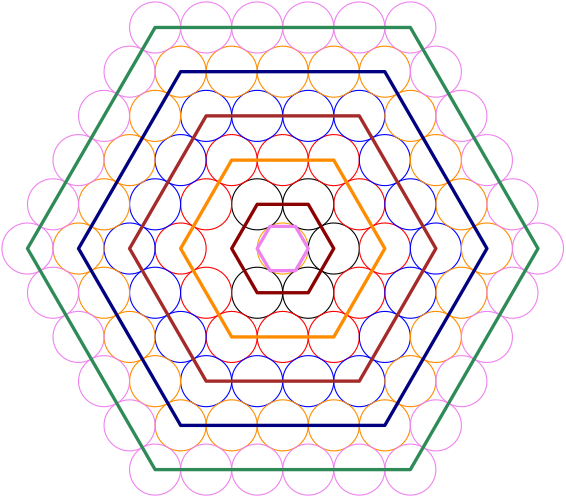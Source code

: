 <?xml version="1.0"?>
<!DOCTYPE ipe SYSTEM "ipe.dtd">
<ipe version="70107" creator="Ipe 7.1.8">
<info created="D:20150514141954" modified="D:20151111160916"/>
<ipestyle name="basic">
<symbol name="arrow/arc(spx)">
<path stroke="sym-stroke" fill="sym-stroke" pen="sym-pen">
0 0 m
-1 0.333 l
-1 -0.333 l
h
</path>
</symbol>
<symbol name="arrow/farc(spx)">
<path stroke="sym-stroke" fill="white" pen="sym-pen">
0 0 m
-1 0.333 l
-1 -0.333 l
h
</path>
</symbol>
<symbol name="arrow/ptarc(spx)">
<path stroke="sym-stroke" fill="sym-stroke" pen="sym-pen">
0 0 m
-1 0.333 l
-0.8 0 l
-1 -0.333 l
h
</path>
</symbol>
<symbol name="arrow/fptarc(spx)">
<path stroke="sym-stroke" fill="white" pen="sym-pen">
0 0 m
-1 0.333 l
-0.8 0 l
-1 -0.333 l
h
</path>
</symbol>
<symbol name="mark/circle(sx)" transformations="translations">
<path fill="sym-stroke">
0.6 0 0 0.6 0 0 e
0.4 0 0 0.4 0 0 e
</path>
</symbol>
<symbol name="mark/disk(sx)" transformations="translations">
<path fill="sym-stroke">
0.6 0 0 0.6 0 0 e
</path>
</symbol>
<symbol name="mark/fdisk(sfx)" transformations="translations">
<group>
<path fill="sym-fill">
0.5 0 0 0.5 0 0 e
</path>
<path fill="sym-stroke" fillrule="eofill">
0.6 0 0 0.6 0 0 e
0.4 0 0 0.4 0 0 e
</path>
</group>
</symbol>
<symbol name="mark/box(sx)" transformations="translations">
<path fill="sym-stroke" fillrule="eofill">
-0.6 -0.6 m
0.6 -0.6 l
0.6 0.6 l
-0.6 0.6 l
h
-0.4 -0.4 m
0.4 -0.4 l
0.4 0.4 l
-0.4 0.4 l
h
</path>
</symbol>
<symbol name="mark/square(sx)" transformations="translations">
<path fill="sym-stroke">
-0.6 -0.6 m
0.6 -0.6 l
0.6 0.6 l
-0.6 0.6 l
h
</path>
</symbol>
<symbol name="mark/fsquare(sfx)" transformations="translations">
<group>
<path fill="sym-fill">
-0.5 -0.5 m
0.5 -0.5 l
0.5 0.5 l
-0.5 0.5 l
h
</path>
<path fill="sym-stroke" fillrule="eofill">
-0.6 -0.6 m
0.6 -0.6 l
0.6 0.6 l
-0.6 0.6 l
h
-0.4 -0.4 m
0.4 -0.4 l
0.4 0.4 l
-0.4 0.4 l
h
</path>
</group>
</symbol>
<symbol name="mark/cross(sx)" transformations="translations">
<group>
<path fill="sym-stroke">
-0.43 -0.57 m
0.57 0.43 l
0.43 0.57 l
-0.57 -0.43 l
h
</path>
<path fill="sym-stroke">
-0.43 0.57 m
0.57 -0.43 l
0.43 -0.57 l
-0.57 0.43 l
h
</path>
</group>
</symbol>
<symbol name="arrow/fnormal(spx)">
<path stroke="sym-stroke" fill="white" pen="sym-pen">
0 0 m
-1 0.333 l
-1 -0.333 l
h
</path>
</symbol>
<symbol name="arrow/pointed(spx)">
<path stroke="sym-stroke" fill="sym-stroke" pen="sym-pen">
0 0 m
-1 0.333 l
-0.8 0 l
-1 -0.333 l
h
</path>
</symbol>
<symbol name="arrow/fpointed(spx)">
<path stroke="sym-stroke" fill="white" pen="sym-pen">
0 0 m
-1 0.333 l
-0.8 0 l
-1 -0.333 l
h
</path>
</symbol>
<symbol name="arrow/linear(spx)">
<path stroke="sym-stroke" pen="sym-pen">
-1 0.333 m
0 0 l
-1 -0.333 l
</path>
</symbol>
<symbol name="arrow/fdouble(spx)">
<path stroke="sym-stroke" fill="white" pen="sym-pen">
0 0 m
-1 0.333 l
-1 -0.333 l
h
-1 0 m
-2 0.333 l
-2 -0.333 l
h
</path>
</symbol>
<symbol name="arrow/double(spx)">
<path stroke="sym-stroke" fill="sym-stroke" pen="sym-pen">
0 0 m
-1 0.333 l
-1 -0.333 l
h
-1 0 m
-2 0.333 l
-2 -0.333 l
h
</path>
</symbol>
<pen name="heavier" value="0.8"/>
<pen name="fat" value="1.2"/>
<pen name="ultrafat" value="2"/>
<symbolsize name="large" value="5"/>
<symbolsize name="small" value="2"/>
<symbolsize name="tiny" value="1.1"/>
<arrowsize name="large" value="10"/>
<arrowsize name="small" value="5"/>
<arrowsize name="tiny" value="3"/>
<color name="red" value="1 0 0"/>
<color name="green" value="0 1 0"/>
<color name="blue" value="0 0 1"/>
<color name="yellow" value="1 1 0"/>
<color name="orange" value="1 0.647 0"/>
<color name="gold" value="1 0.843 0"/>
<color name="purple" value="0.627 0.125 0.941"/>
<color name="gray" value="0.745"/>
<color name="brown" value="0.647 0.165 0.165"/>
<color name="navy" value="0 0 0.502"/>
<color name="pink" value="1 0.753 0.796"/>
<color name="seagreen" value="0.18 0.545 0.341"/>
<color name="turquoise" value="0.251 0.878 0.816"/>
<color name="violet" value="0.933 0.51 0.933"/>
<color name="darkblue" value="0 0 0.545"/>
<color name="darkcyan" value="0 0.545 0.545"/>
<color name="darkgray" value="0.663"/>
<color name="darkgreen" value="0 0.392 0"/>
<color name="darkmagenta" value="0.545 0 0.545"/>
<color name="darkorange" value="1 0.549 0"/>
<color name="darkred" value="0.545 0 0"/>
<color name="lightblue" value="0.678 0.847 0.902"/>
<color name="lightcyan" value="0.878 1 1"/>
<color name="lightgray" value="0.827"/>
<color name="lightgreen" value="0.565 0.933 0.565"/>
<color name="lightyellow" value="1 1 0.878"/>
<dashstyle name="dashed" value="[4] 0"/>
<dashstyle name="dotted" value="[1 3] 0"/>
<dashstyle name="dash dotted" value="[4 2 1 2] 0"/>
<dashstyle name="dash dot dotted" value="[4 2 1 2 1 2] 0"/>
<textsize name="large" value="\large"/>
<textsize name="Large" value="\Large"/>
<textsize name="LARGE" value="\LARGE"/>
<textsize name="huge" value="\huge"/>
<textsize name="Huge" value="\Huge"/>
<textsize name="small" value="\small"/>
<textsize name="footnote" value="\footnotesize"/>
<textsize name="tiny" value="\tiny"/>
<textstyle name="center" begin="\begin{center}" end="\end{center}"/>
<textstyle name="itemize" begin="\begin{itemize}" end="\end{itemize}"/>
<textstyle name="item" begin="\begin{itemize}\item{}" end="\end{itemize}"/>
<gridsize name="4 pts" value="4"/>
<gridsize name="8 pts (~3 mm)" value="8"/>
<gridsize name="16 pts (~6 mm)" value="16"/>
<gridsize name="32 pts (~12 mm)" value="32"/>
<gridsize name="10 pts (~3.5 mm)" value="10"/>
<gridsize name="20 pts (~7 mm)" value="20"/>
<gridsize name="14 pts (~5 mm)" value="14"/>
<gridsize name="28 pts (~10 mm)" value="28"/>
<gridsize name="56 pts (~20 mm)" value="56"/>
<anglesize name="90 deg" value="90"/>
<anglesize name="60 deg" value="60"/>
<anglesize name="45 deg" value="45"/>
<anglesize name="30 deg" value="30"/>
<anglesize name="22.5 deg" value="22.5"/>
<tiling name="falling" angle="-60" step="4" width="1"/>
<tiling name="rising" angle="30" step="4" width="1"/>
</ipestyle>
<ipestyle name="bigpaper">
<layout paper="10000 6000" origin="0 0" frame="10000 6000"/>
<titlestyle pos="10 10" size="LARGE" color="title"  valign="baseline"/>
</ipestyle>
<page>
<layer name="alpha"/>
<view layers="alpha" active="alpha"/>
<path layer="alpha" matrix="0.28716 0 0 0.28716 3490.06 3064.4" stroke="orange">
32 0 0 32 4544 4608 e
</path>
<path matrix="0.28716 0 0 0.28716 3490.06 3064.4" stroke="black">
32 0 0 32 4608 4608 e
</path>
<path matrix="0.28716 0 0 0.28716 3490.06 3064.4" stroke="black">
32 0 0 32 4512 4663.43 e
</path>
<path matrix="0.28716 0 0 0.28716 3490.06 3064.4" stroke="black">
32 0 0 32 4512 4552.57 e
</path>
<path matrix="0.28716 0 0 0.28716 3490.06 3064.4" stroke="black">
32.0056 0 0 32.0056 4576 4552.57 e
</path>
<path matrix="0.28716 0 0 0.28716 3490.06 3064.4" stroke="black">
32.0327 0 0 32.0327 4576 4663.43 e
</path>
<path matrix="0.28716 0 0 0.28716 3490.06 3064.4" stroke="red">
32 0 0 32 4672 4608 e
</path>
<path matrix="0.28716 0 0 0.28716 3490.06 3064.4" stroke="red">
32 0 0 32 4480 4497.15 e
</path>
<path matrix="0.28716 0 0 0.28716 3490.06 3064.4" stroke="red">
32 0 0 32 4480 4718.85 e
</path>
<path matrix="0.28716 0 0 0.28716 3490.06 3064.4" stroke="red">
32.0001 0 0 32.0001 4640 4552.57 e
</path>
<path matrix="0.28716 0 0 0.28716 3490.06 3064.4" stroke="red">
32.0001 0 0 32.0001 4640 4663.43 e
</path>
<path matrix="0.28716 0 0 0.28716 3490.06 3064.4" stroke="red">
31.9999 0 0 31.9999 4544 4718.85 e
</path>
<path matrix="0.28716 0 0 0.28716 3490.06 3064.4" stroke="red">
32 0 0 32 4448 4552.57 e
</path>
<path matrix="0.28716 0 0 0.28716 3490.06 3064.4" stroke="red">
31.9997 0 0 31.9997 4608 4718.85 e
</path>
<path matrix="0.28716 0 0 0.28716 3490.06 3064.4" stroke="red">
32 0 0 32 4448 4663.43 e
</path>
<path matrix="0.28716 0 0 0.28716 3490.06 3064.4" stroke="red">
32 0 0 32 4416 4608 e
</path>
<path matrix="0.28716 0 0 0.28716 3490.06 3064.4" stroke="red">
31.9997 0 0 31.9997 4608 4497.15 e
</path>
<path matrix="0.28716 0 0 0.28716 3490.06 3064.4" stroke="red">
32.0005 0 0 32.0005 4544 4497.15 e
</path>
<path matrix="0.28716 0 0 0.28716 3490.06 3064.4" stroke="blue">
32 0 0 32 4448 4774.28 e
</path>
<path matrix="0.28716 0 0 0.28716 3490.06 3064.4" stroke="blue">
31.9999 0 0 31.9999 4512 4774.28 e
</path>
<path matrix="0.28716 0 0 0.28716 3490.06 3064.4" stroke="blue">
32 0 0 32 4576 4774.28 e
</path>
<path matrix="0.28716 0 0 0.28716 3490.06 3064.4" stroke="blue">
32.0004 0 0 32.0004 4640 4774.28 e
</path>
<path matrix="0.28716 0 0 0.28716 3490.06 3064.4" stroke="blue">
31.9991 0 0 31.9991 4672 4718.85 e
</path>
<path matrix="0.28716 0 0 0.28716 3490.06 3064.4" stroke="blue">
32.0011 0 0 32.0011 4704 4663.43 e
</path>
<path matrix="0.28716 0 0 0.28716 3490.06 3064.4" stroke="blue">
31.9991 0 0 31.9991 4736 4608 e
</path>
<path matrix="0.28716 0 0 0.28716 3490.06 3064.4" stroke="blue">
32.0011 0 0 32.0011 4704 4552.57 e
</path>
<path matrix="0.28716 0 0 0.28716 3490.06 3064.4" stroke="blue">
31.9991 0 0 31.9991 4672 4497.15 e
</path>
<path matrix="0.28716 0 0 0.28716 3490.06 3064.4" stroke="blue">
32.0004 0 0 32.0004 4640 4441.72 e
</path>
<path matrix="0.28716 0 0 0.28716 3490.06 3064.4" stroke="blue">
32 0 0 32 4576 4441.72 e
</path>
<path matrix="0.28716 0 0 0.28716 3490.06 3064.4" stroke="blue">
31.9998 0 0 31.9998 4512 4441.72 e
</path>
<path matrix="0.28716 0 0 0.28716 3490.06 3064.4" stroke="blue">
32 0 0 32 4448 4441.72 e
</path>
<path matrix="0.28716 0 0 0.28716 3490.06 3064.4" stroke="blue">
32 0 0 32 4416 4497.15 e
</path>
<path matrix="0.28716 0 0 0.28716 3490.06 3064.4" stroke="blue">
32 0 0 32 4384 4552.57 e
</path>
<path matrix="0.28716 0 0 0.28716 3490.06 3064.4" stroke="blue">
32 0 0 32 4352 4608 e
</path>
<path matrix="0.28716 0 0 0.28716 3490.06 3064.4" stroke="blue">
32 0 0 32 4384 4663.43 e
</path>
<path matrix="0.28716 0 0 0.28716 3490.06 3064.4" stroke="blue">
32 0 0 32 4416 4718.85 e
</path>
<path matrix="0.28716 0 0 0.28716 3490.06 3064.4" stroke="darkorange">
32 0 0 32 4416 4829.7 e
</path>
<path matrix="0.28716 0 0 0.28716 3490.06 3064.4" stroke="darkorange">
31.9999 0 0 31.9999 4480 4829.7 e
</path>
<path matrix="0.28716 0 0 0.28716 3490.06 3064.4" stroke="darkorange">
32 0 0 32 4544 4829.7 e
</path>
<path matrix="0.28716 0 0 0.28716 3490.06 3064.4" stroke="darkorange">
31.9999 0 0 31.9999 4608 4829.7 e
</path>
<path matrix="0.28716 0 0 0.28716 3490.06 3064.4" stroke="darkorange">
32.0008 0 0 32.0008 4672 4829.7 e
</path>
<path matrix="0.28716 0 0 0.28716 3490.06 3064.4" stroke="darkorange">
32.001 0 0 32.001 4704 4774.28 e
</path>
<path matrix="0.28716 0 0 0.28716 3490.06 3064.4" stroke="darkorange">
31.999 0 0 31.999 4736 4718.85 e
</path>
<path matrix="0.28716 0 0 0.28716 3490.06 3064.4" stroke="darkorange">
32.001 0 0 32.001 4768 4663.43 e
</path>
<path matrix="0.28716 0 0 0.28716 3490.06 3064.4" stroke="darkorange">
31.9992 0 0 31.9992 4800 4608 e
</path>
<path matrix="0.28716 0 0 0.28716 3490.06 3064.4" stroke="darkorange">
32.001 0 0 32.001 4768 4552.57 e
</path>
<path matrix="0.28716 0 0 0.28716 3490.06 3064.4" stroke="darkorange">
31.999 0 0 31.999 4736 4497.15 e
</path>
<path matrix="0.28716 0 0 0.28716 3490.06 3064.4" stroke="darkorange">
32.001 0 0 32.001 4704 4441.72 e
</path>
<path matrix="0.28716 0 0 0.28716 3490.06 3064.4" stroke="darkorange">
31.9984 0 0 31.9984 4672 4386.3 e
</path>
<path matrix="0.28716 0 0 0.28716 3490.06 3064.4" stroke="darkorange">
31.9999 0 0 31.9999 4608 4386.3 e
</path>
<path matrix="0.28716 0 0 0.28716 3490.06 3064.4" stroke="darkorange">
31.9999 0 0 31.9999 4544 4386.3 e
</path>
<path matrix="0.28716 0 0 0.28716 3490.06 3064.4" stroke="darkorange">
31.9999 0 0 31.9999 4480 4386.3 e
</path>
<path matrix="0.28716 0 0 0.28716 3490.06 3064.4" stroke="darkorange">
31.9999 0 0 31.9999 4416 4386.3 e
</path>
<path matrix="0.28716 0 0 0.28716 3490.06 3064.4" stroke="darkorange">
32 0 0 32 4384 4441.72 e
</path>
<path matrix="0.28716 0 0 0.28716 3490.06 3064.4" stroke="darkorange">
32 0 0 32 4352 4497.15 e
</path>
<path matrix="0.28716 0 0 0.28716 3490.06 3064.4" stroke="darkorange">
32 0 0 32 4320 4552.57 e
</path>
<path matrix="0.28716 0 0 0.28716 3490.06 3064.4" stroke="darkorange">
32 0 0 32 4288 4608 e
</path>
<path matrix="0.28716 0 0 0.28716 3490.06 3064.4" stroke="darkorange">
32 0 0 32 4320 4663.43 e
</path>
<path matrix="0.28716 0 0 0.28716 3490.06 3064.4" stroke="darkorange">
32 0 0 32 4352 4718.85 e
</path>
<path matrix="0.28716 0 0 0.28716 3490.06 3064.4" stroke="darkorange">
32 0 0 32 4384 4774.28 e
</path>
<path matrix="0.28716 0 0 0.28716 3490.06 3064.4" stroke="violet">
32 0 0 32 4384 4885.13 e
</path>
<path matrix="0.28716 0 0 0.28716 3490.06 3064.4" stroke="violet">
31.9998 0 0 31.9998 4448 4885.13 e
</path>
<path matrix="0.28716 0 0 0.28716 3490.06 3064.4" stroke="violet">
32 0 0 32 4512 4885.13 e
</path>
<path matrix="0.28716 0 0 0.28716 3490.06 3064.4" stroke="violet">
31.9998 0 0 31.9998 4576 4885.13 e
</path>
<path matrix="0.28716 0 0 0.28716 3490.06 3064.4" stroke="violet">
32 0 0 32 4640 4885.13 e
</path>
<path matrix="0.28716 0 0 0.28716 3490.06 3064.4" stroke="violet">
32.0009 0 0 32.0009 4704 4885.13 e
</path>
<path matrix="0.28716 0 0 0.28716 3490.06 3064.4" stroke="violet">
31.9983 0 0 31.9983 4736 4829.7 e
</path>
<path matrix="0.28716 0 0 0.28716 3490.06 3064.4" stroke="violet">
32.0019 0 0 32.0019 4768 4774.28 e
</path>
<path matrix="0.28716 0 0 0.28716 3490.06 3064.4" stroke="violet">
31.9983 0 0 31.9983 4800 4718.85 e
</path>
<path matrix="0.28716 0 0 0.28716 3490.06 3064.4" stroke="violet">
32.0019 0 0 32.0019 4832 4663.43 e
</path>
<path matrix="0.28716 0 0 0.28716 3490.06 3064.4" stroke="violet">
31.9983 0 0 31.9983 4864 4608 e
</path>
<path matrix="0.28716 0 0 0.28716 3490.06 3064.4" stroke="violet">
32.0019 0 0 32.0019 4832 4552.57 e
</path>
<path matrix="0.28716 0 0 0.28716 3490.06 3064.4" stroke="violet">
31.9983 0 0 31.9983 4800 4497.15 e
</path>
<path matrix="0.28716 0 0 0.28716 3490.06 3064.4" stroke="violet">
32.0019 0 0 32.0019 4768 4441.72 e
</path>
<path matrix="0.28716 0 0 0.28716 3490.06 3064.4" stroke="violet">
31.9983 0 0 31.9983 4736 4386.3 e
</path>
<path matrix="0.28716 0 0 0.28716 3490.06 3064.4" stroke="violet">
32.0009 0 0 32.0009 4704 4330.87 e
</path>
<path matrix="0.28716 0 0 0.28716 3490.06 3064.4" stroke="violet">
32 0 0 32 4640 4330.87 e
</path>
<path matrix="0.28716 0 0 0.28716 3490.06 3064.4" stroke="violet">
31.9998 0 0 31.9998 4576 4330.87 e
</path>
<path matrix="0.28716 0 0 0.28716 3490.06 3064.4" stroke="violet">
32 0 0 32 4512 4330.87 e
</path>
<path matrix="0.28716 0 0 0.28716 3490.06 3064.4" stroke="violet">
31.9998 0 0 31.9998 4448 4330.87 e
</path>
<path matrix="0.28716 0 0 0.28716 3490.06 3064.4" stroke="violet">
32 0 0 32 4384 4330.87 e
</path>
<path matrix="0.28716 0 0 0.28716 3490.06 3064.4" stroke="violet">
32 0 0 32 4352 4386.3 e
</path>
<path matrix="0.28716 0 0 0.28716 3490.06 3064.4" stroke="violet">
32 0 0 32 4320 4441.72 e
</path>
<path matrix="0.28716 0 0 0.28716 3490.06 3064.4" stroke="violet">
32 0 0 32 4288 4497.15 e
</path>
<path matrix="0.28716 0 0 0.28716 3490.06 3064.4" stroke="violet">
32 0 0 32 4256 4552.57 e
</path>
<path matrix="0.28716 0 0 0.28716 3490.06 3064.4" stroke="violet">
32 0 0 32 4224 4608 e
</path>
<path matrix="0.28716 0 0 0.28716 3490.06 3064.4" stroke="violet">
32 0 0 32 4256 4663.43 e
</path>
<path matrix="0.28716 0 0 0.28716 3490.06 3064.4" stroke="violet">
32 0 0 32 4288 4718.85 e
</path>
<path matrix="0.28716 0 0 0.28716 3490.06 3064.4" stroke="violet">
32 0 0 32 4320 4774.28 e
</path>
<path matrix="0.28716 0 0 0.28716 3490.06 3064.4" stroke="violet">
32 0 0 32 4352 4829.7 e
</path>
<path matrix="0.28716 0 0 0.28716 3490.06 3064.4" stroke="seagreen" pen="fat">
4864 4608 m
4704 4885.13 l
4384 4885.13 l
4224 4608 l
4384 4330.87 l
4704 4330.87 l
h
</path>
<path matrix="0.28716 0 0 0.28716 3490.06 3064.4" stroke="navy" pen="fat">
4800 4608 m
4672 4829.7 l
4416 4829.7 l
4288 4608 l
4416 4386.3 l
4672 4386.3 l
h
</path>
<path matrix="0.28716 0 0 0.28716 3490.06 3064.4" stroke="brown" pen="fat">
4736 4608 m
4640 4774.28 l
4448 4774.28 l
4352 4608 l
4448 4441.72 l
4640 4441.72 l
h
</path>
<path matrix="0.28716 0 0 0.28716 3490.06 3064.4" stroke="darkorange" pen="fat">
4672 4608 m
4608 4718.85 l
4480 4718.85 l
4416 4608 l
4480 4497.15 l
4608 4497.15 l
h
</path>
<path matrix="0.28716 0 0 0.28716 3490.06 3064.4" stroke="darkred" pen="fat">
4608 4608 m
4576 4663.43 l
4512 4663.43 l
4480 4608 l
4512 4552.57 l
4576 4552.57 l
h
</path>
<path matrix="0.28716 0 0 0.28716 3490.06 3064.4" stroke="violet" pen="fat">
4576 4608 m
4560 4635.71 l
4528 4635.71 l
4512 4608 l
4528 4580.29 l
4560 4580.29 l
h
</path>
</page>
</ipe>
